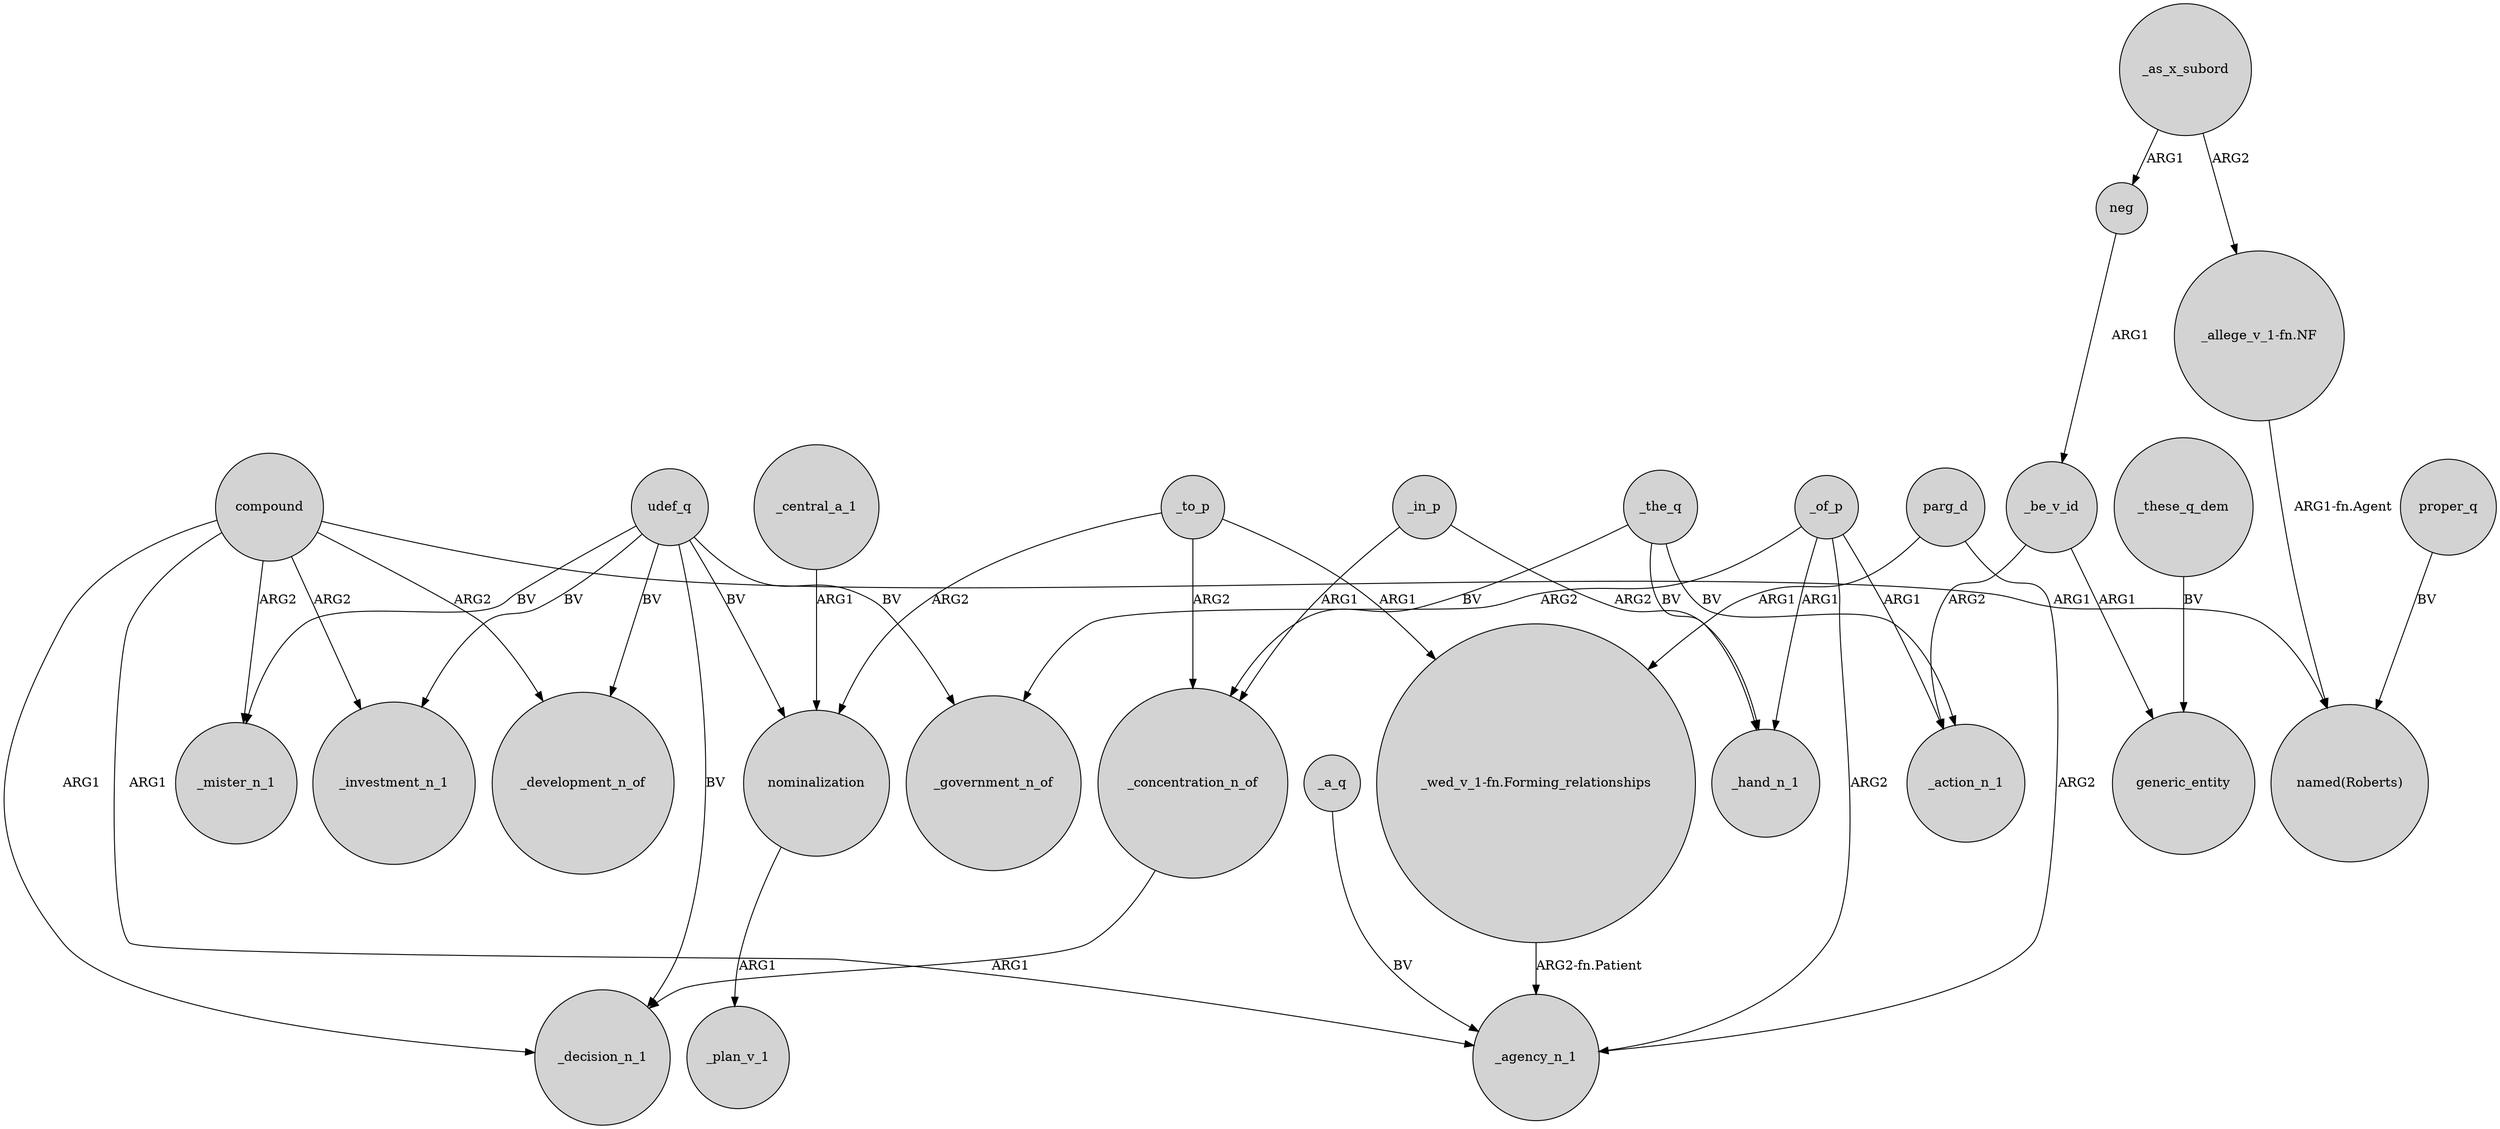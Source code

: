 digraph {
	node [shape=circle style=filled]
	compound -> _decision_n_1 [label=ARG1]
	compound -> _development_n_of [label=ARG2]
	_of_p -> _government_n_of [label=ARG2]
	_these_q_dem -> generic_entity [label=BV]
	_the_q -> _action_n_1 [label=BV]
	compound -> _agency_n_1 [label=ARG1]
	_the_q -> _concentration_n_of [label=BV]
	udef_q -> _government_n_of [label=BV]
	_be_v_id -> _action_n_1 [label=ARG2]
	_central_a_1 -> nominalization [label=ARG1]
	compound -> _mister_n_1 [label=ARG2]
	_to_p -> _concentration_n_of [label=ARG2]
	_in_p -> _hand_n_1 [label=ARG2]
	udef_q -> _mister_n_1 [label=BV]
	_of_p -> _action_n_1 [label=ARG1]
	compound -> _investment_n_1 [label=ARG2]
	_as_x_subord -> neg [label=ARG1]
	_be_v_id -> generic_entity [label=ARG1]
	parg_d -> _agency_n_1 [label=ARG2]
	_in_p -> _concentration_n_of [label=ARG1]
	proper_q -> "named(Roberts)" [label=BV]
	"_allege_v_1-fn.NF" -> "named(Roberts)" [label="ARG1-fn.Agent"]
	_the_q -> _hand_n_1 [label=BV]
	parg_d -> "_wed_v_1-fn.Forming_relationships" [label=ARG1]
	_to_p -> "_wed_v_1-fn.Forming_relationships" [label=ARG1]
	_to_p -> nominalization [label=ARG2]
	_concentration_n_of -> _decision_n_1 [label=ARG1]
	"_wed_v_1-fn.Forming_relationships" -> _agency_n_1 [label="ARG2-fn.Patient"]
	_of_p -> _agency_n_1 [label=ARG2]
	_as_x_subord -> "_allege_v_1-fn.NF" [label=ARG2]
	_of_p -> _hand_n_1 [label=ARG1]
	udef_q -> nominalization [label=BV]
	udef_q -> _development_n_of [label=BV]
	_a_q -> _agency_n_1 [label=BV]
	nominalization -> _plan_v_1 [label=ARG1]
	udef_q -> _decision_n_1 [label=BV]
	udef_q -> _investment_n_1 [label=BV]
	neg -> _be_v_id [label=ARG1]
	compound -> "named(Roberts)" [label=ARG1]
}
